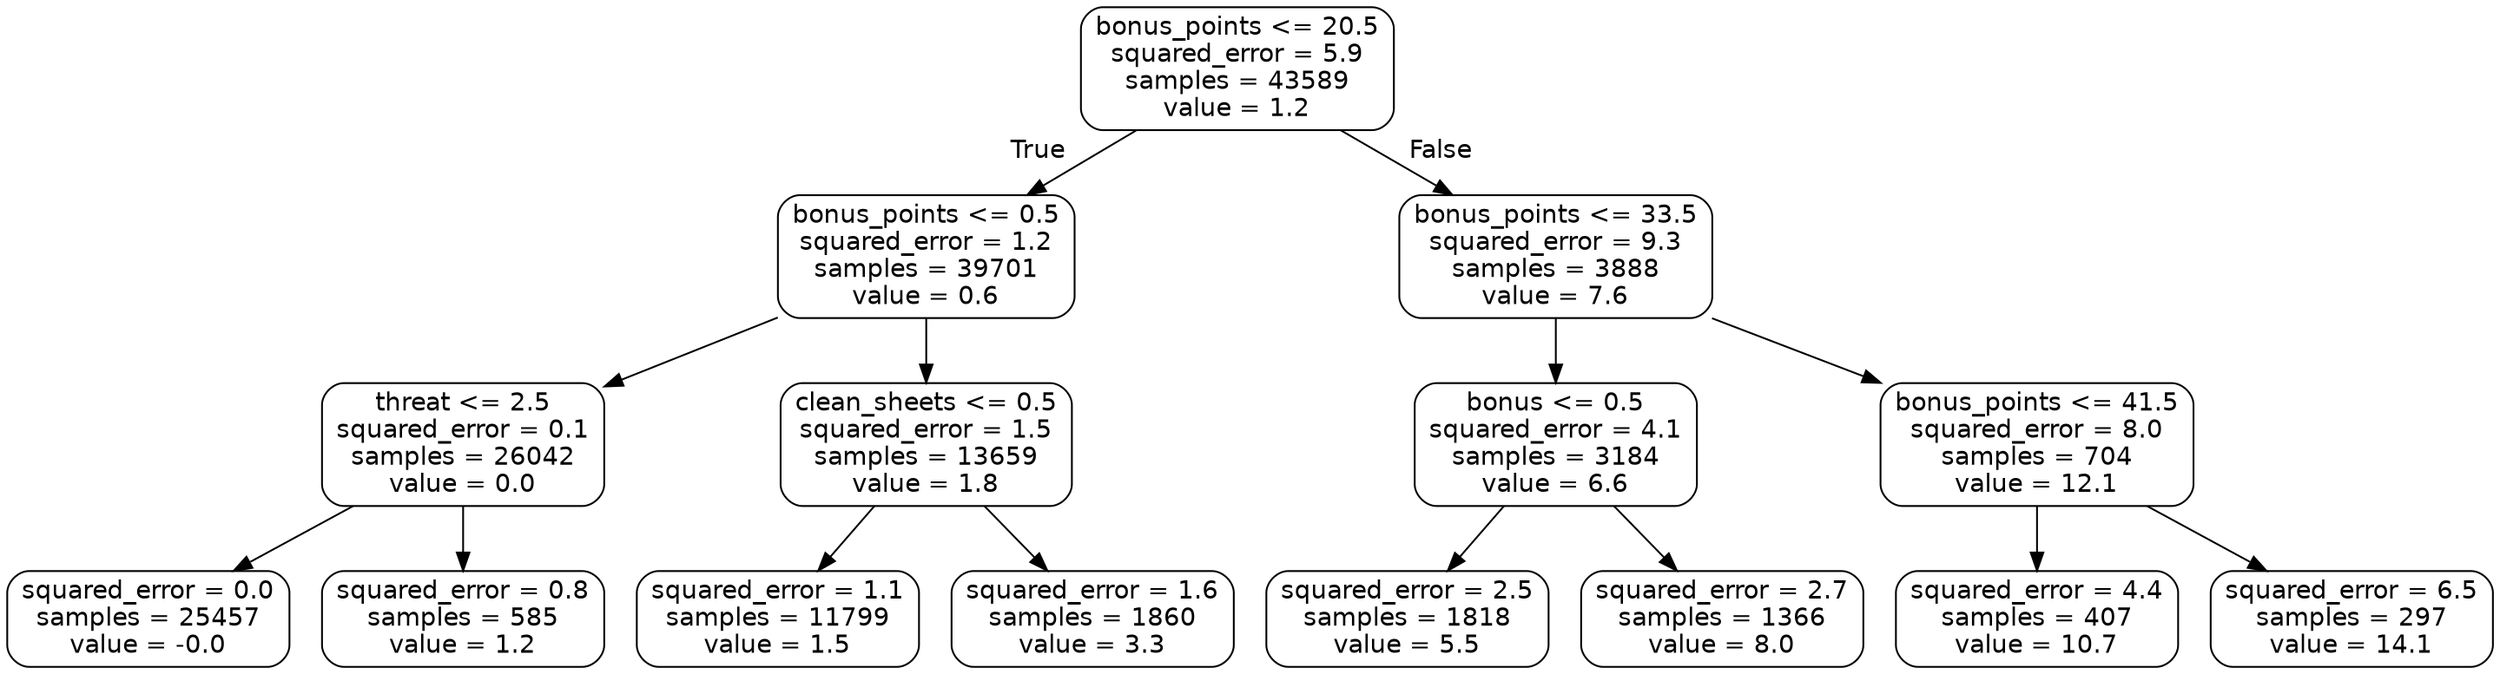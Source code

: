 digraph Tree {
node [shape=box, style="rounded", color="black", fontname="helvetica"] ;
edge [fontname="helvetica"] ;
0 [label="bonus_points <= 20.5\nsquared_error = 5.9\nsamples = 43589\nvalue = 1.2"] ;
1 [label="bonus_points <= 0.5\nsquared_error = 1.2\nsamples = 39701\nvalue = 0.6"] ;
0 -> 1 [labeldistance=2.5, labelangle=45, headlabel="True"] ;
2 [label="threat <= 2.5\nsquared_error = 0.1\nsamples = 26042\nvalue = 0.0"] ;
1 -> 2 ;
3 [label="squared_error = 0.0\nsamples = 25457\nvalue = -0.0"] ;
2 -> 3 ;
4 [label="squared_error = 0.8\nsamples = 585\nvalue = 1.2"] ;
2 -> 4 ;
5 [label="clean_sheets <= 0.5\nsquared_error = 1.5\nsamples = 13659\nvalue = 1.8"] ;
1 -> 5 ;
6 [label="squared_error = 1.1\nsamples = 11799\nvalue = 1.5"] ;
5 -> 6 ;
7 [label="squared_error = 1.6\nsamples = 1860\nvalue = 3.3"] ;
5 -> 7 ;
8 [label="bonus_points <= 33.5\nsquared_error = 9.3\nsamples = 3888\nvalue = 7.6"] ;
0 -> 8 [labeldistance=2.5, labelangle=-45, headlabel="False"] ;
9 [label="bonus <= 0.5\nsquared_error = 4.1\nsamples = 3184\nvalue = 6.6"] ;
8 -> 9 ;
10 [label="squared_error = 2.5\nsamples = 1818\nvalue = 5.5"] ;
9 -> 10 ;
11 [label="squared_error = 2.7\nsamples = 1366\nvalue = 8.0"] ;
9 -> 11 ;
12 [label="bonus_points <= 41.5\nsquared_error = 8.0\nsamples = 704\nvalue = 12.1"] ;
8 -> 12 ;
13 [label="squared_error = 4.4\nsamples = 407\nvalue = 10.7"] ;
12 -> 13 ;
14 [label="squared_error = 6.5\nsamples = 297\nvalue = 14.1"] ;
12 -> 14 ;
}